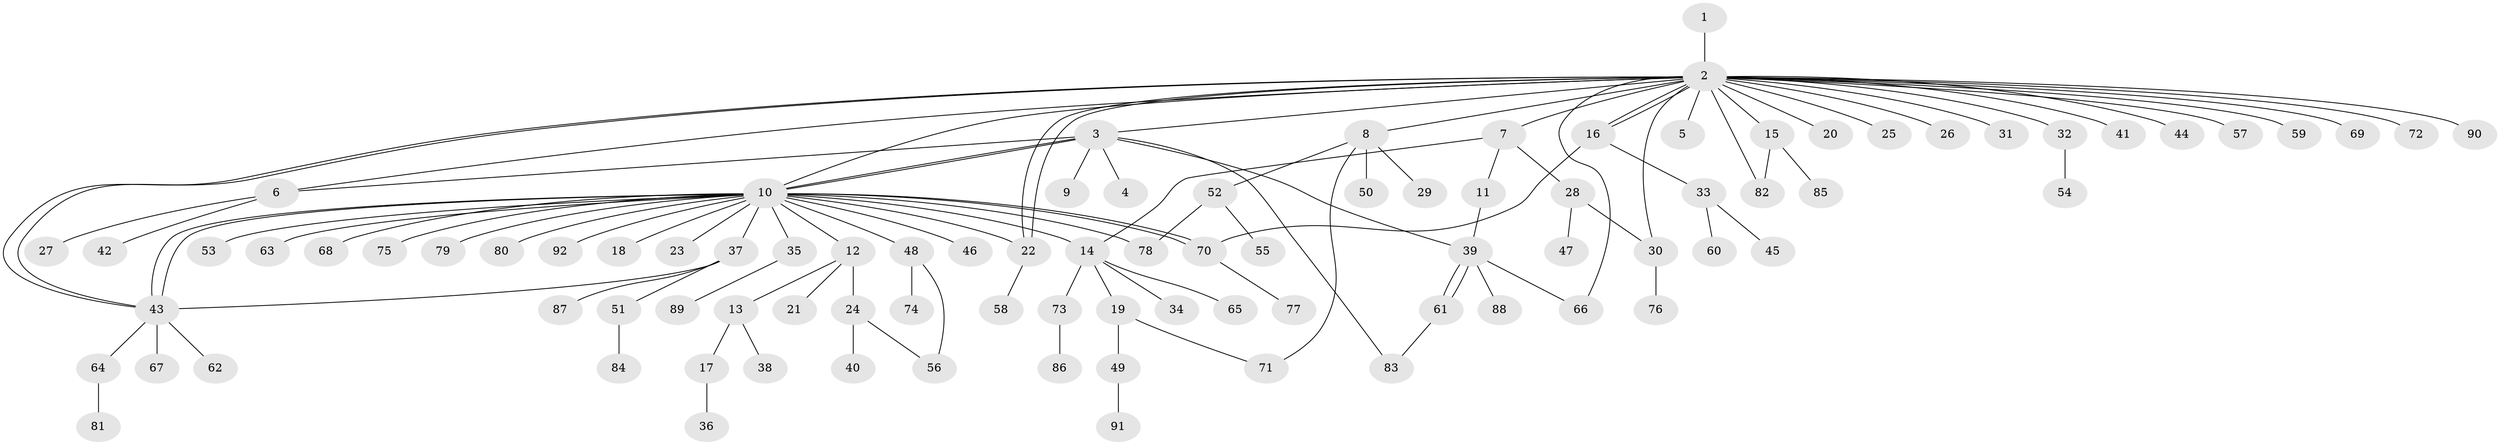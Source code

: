 // coarse degree distribution, {1: 0.8043478260869565, 2: 0.13043478260869565, 12: 0.021739130434782608, 27: 0.021739130434782608, 4: 0.021739130434782608}
// Generated by graph-tools (version 1.1) at 2025/51/03/04/25 21:51:48]
// undirected, 92 vertices, 113 edges
graph export_dot {
graph [start="1"]
  node [color=gray90,style=filled];
  1;
  2;
  3;
  4;
  5;
  6;
  7;
  8;
  9;
  10;
  11;
  12;
  13;
  14;
  15;
  16;
  17;
  18;
  19;
  20;
  21;
  22;
  23;
  24;
  25;
  26;
  27;
  28;
  29;
  30;
  31;
  32;
  33;
  34;
  35;
  36;
  37;
  38;
  39;
  40;
  41;
  42;
  43;
  44;
  45;
  46;
  47;
  48;
  49;
  50;
  51;
  52;
  53;
  54;
  55;
  56;
  57;
  58;
  59;
  60;
  61;
  62;
  63;
  64;
  65;
  66;
  67;
  68;
  69;
  70;
  71;
  72;
  73;
  74;
  75;
  76;
  77;
  78;
  79;
  80;
  81;
  82;
  83;
  84;
  85;
  86;
  87;
  88;
  89;
  90;
  91;
  92;
  1 -- 2;
  2 -- 3;
  2 -- 5;
  2 -- 6;
  2 -- 7;
  2 -- 8;
  2 -- 10;
  2 -- 15;
  2 -- 16;
  2 -- 16;
  2 -- 20;
  2 -- 22;
  2 -- 22;
  2 -- 25;
  2 -- 26;
  2 -- 30;
  2 -- 31;
  2 -- 32;
  2 -- 41;
  2 -- 43;
  2 -- 43;
  2 -- 44;
  2 -- 57;
  2 -- 59;
  2 -- 66;
  2 -- 69;
  2 -- 72;
  2 -- 82;
  2 -- 90;
  3 -- 4;
  3 -- 6;
  3 -- 9;
  3 -- 10;
  3 -- 10;
  3 -- 39;
  3 -- 83;
  6 -- 27;
  6 -- 42;
  7 -- 11;
  7 -- 14;
  7 -- 28;
  8 -- 29;
  8 -- 50;
  8 -- 52;
  8 -- 71;
  10 -- 12;
  10 -- 14;
  10 -- 18;
  10 -- 22;
  10 -- 23;
  10 -- 35;
  10 -- 37;
  10 -- 43;
  10 -- 43;
  10 -- 46;
  10 -- 48;
  10 -- 53;
  10 -- 63;
  10 -- 68;
  10 -- 70;
  10 -- 70;
  10 -- 75;
  10 -- 78;
  10 -- 79;
  10 -- 80;
  10 -- 92;
  11 -- 39;
  12 -- 13;
  12 -- 21;
  12 -- 24;
  13 -- 17;
  13 -- 38;
  14 -- 19;
  14 -- 34;
  14 -- 65;
  14 -- 73;
  15 -- 82;
  15 -- 85;
  16 -- 33;
  16 -- 70;
  17 -- 36;
  19 -- 49;
  19 -- 71;
  22 -- 58;
  24 -- 40;
  24 -- 56;
  28 -- 30;
  28 -- 47;
  30 -- 76;
  32 -- 54;
  33 -- 45;
  33 -- 60;
  35 -- 89;
  37 -- 43;
  37 -- 51;
  37 -- 87;
  39 -- 61;
  39 -- 61;
  39 -- 66;
  39 -- 88;
  43 -- 62;
  43 -- 64;
  43 -- 67;
  48 -- 56;
  48 -- 74;
  49 -- 91;
  51 -- 84;
  52 -- 55;
  52 -- 78;
  61 -- 83;
  64 -- 81;
  70 -- 77;
  73 -- 86;
}
